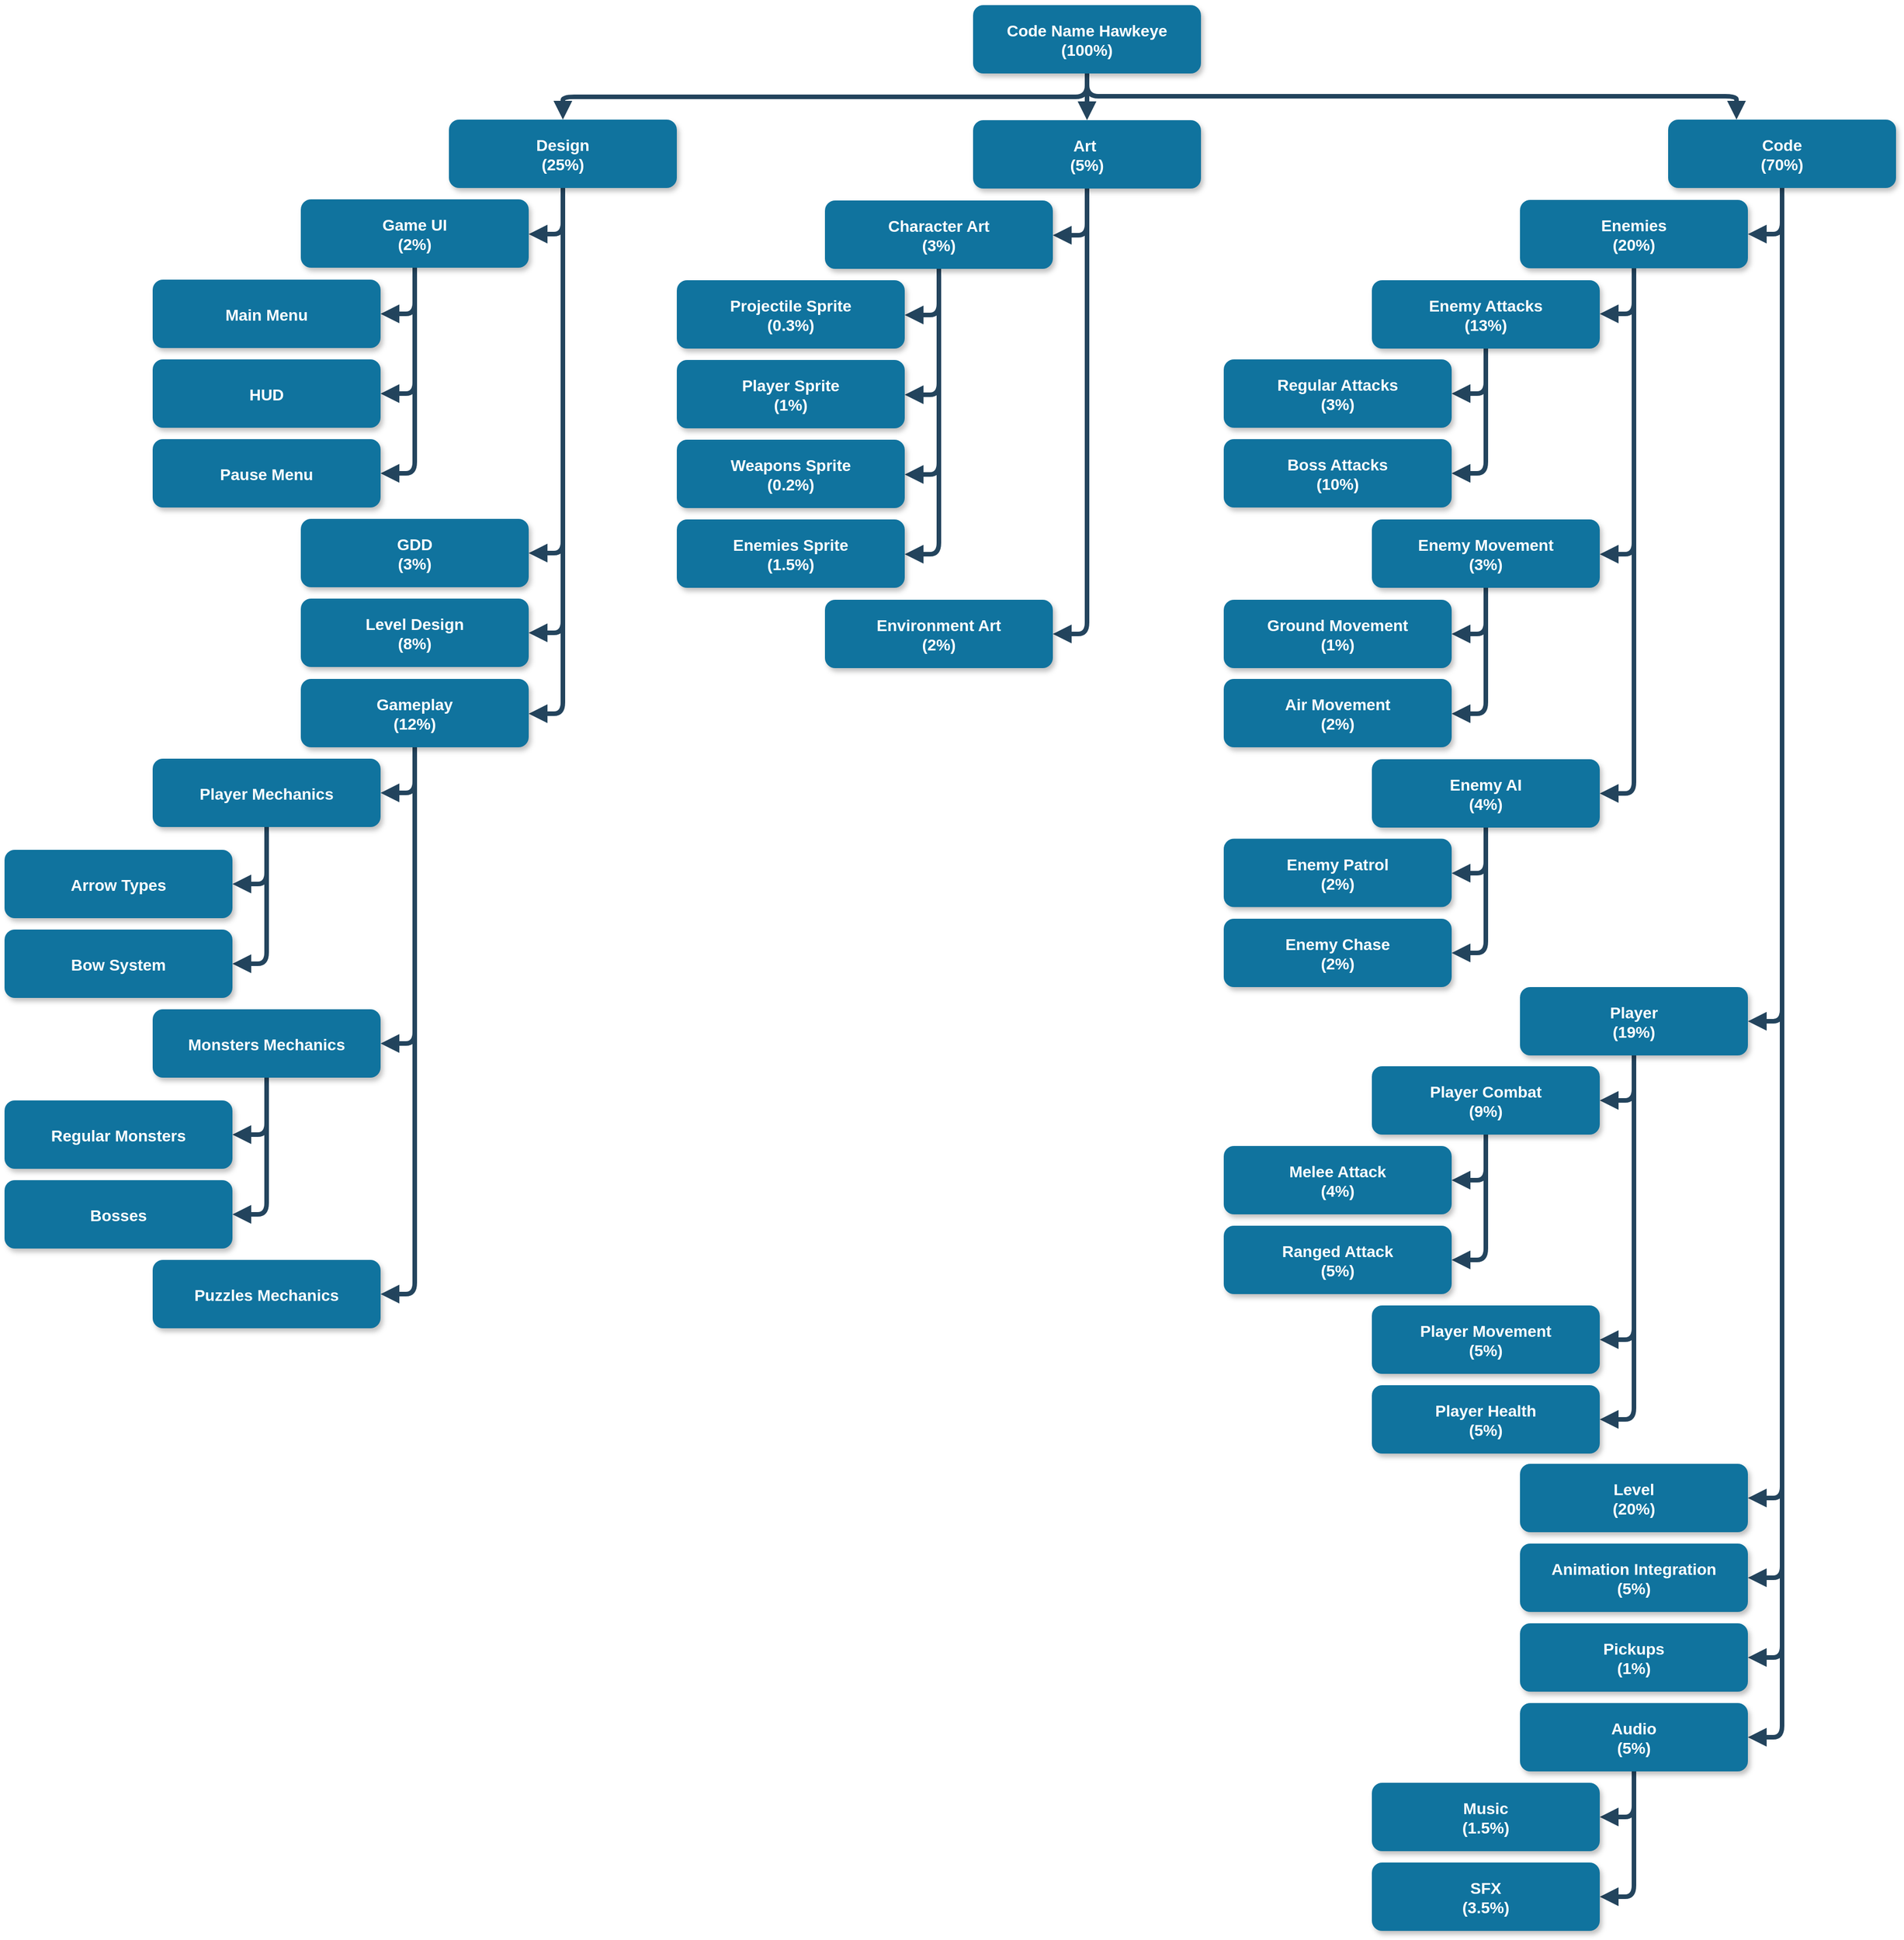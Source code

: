 <mxfile version="14.8.5" type="github"><diagram name="Page-1" id="97916047-d0de-89f5-080d-49f4d83e522f"><mxGraphModel dx="4822.5" dy="4020" grid="1" gridSize="10" guides="1" tooltips="1" connect="1" arrows="1" fold="1" page="1" pageScale="1.5" pageWidth="1169" pageHeight="827" background="none" math="0" shadow="0"><root><mxCell id="0"/><mxCell id="1" parent="0"/><mxCell id="UPtgJsn1r5AWcaeD9HDJ-103" style="edgeStyle=elbowEdgeStyle;orthogonalLoop=1;jettySize=auto;elbow=vertical;html=1;exitX=0.5;exitY=1;exitDx=0;exitDy=0;entryX=0.5;entryY=0;entryDx=0;entryDy=0;endArrow=block;endFill=1;strokeColor=#23445D;strokeWidth=4;" edge="1" parent="1" source="2" target="UPtgJsn1r5AWcaeD9HDJ-68"><mxGeometry relative="1" as="geometry"/></mxCell><mxCell id="UPtgJsn1r5AWcaeD9HDJ-105" style="edgeStyle=elbowEdgeStyle;orthogonalLoop=1;jettySize=auto;elbow=vertical;html=1;exitX=0.5;exitY=1;exitDx=0;exitDy=0;endArrow=block;endFill=1;strokeColor=#23445D;strokeWidth=4;" edge="1" parent="1" source="2" target="UPtgJsn1r5AWcaeD9HDJ-69"><mxGeometry relative="1" as="geometry"><Array as="points"><mxPoint x="1410" y="-1160.5"/><mxPoint x="1130" y="-1170.5"/></Array></mxGeometry></mxCell><mxCell id="UPtgJsn1r5AWcaeD9HDJ-179" style="edgeStyle=elbowEdgeStyle;orthogonalLoop=1;jettySize=auto;elbow=vertical;html=1;exitX=0.5;exitY=1;exitDx=0;exitDy=0;entryX=0.5;entryY=0;entryDx=0;entryDy=0;endArrow=block;endFill=1;strokeColor=#23445D;strokeWidth=4;" edge="1" parent="1" source="2" target="UPtgJsn1r5AWcaeD9HDJ-67"><mxGeometry relative="1" as="geometry"/></mxCell><mxCell id="2" value="Code Name Hawkeye&#10;(100%)" style="rounded=1;fillColor=#10739E;strokeColor=none;shadow=1;gradientColor=none;fontStyle=1;fontColor=#FFFFFF;fontSize=14;" parent="1" vertex="1"><mxGeometry x="740" y="-1240.5" width="200" height="60" as="geometry"/></mxCell><mxCell id="UPtgJsn1r5AWcaeD9HDJ-86" style="edgeStyle=elbowEdgeStyle;orthogonalLoop=1;jettySize=auto;elbow=vertical;html=1;exitX=0.5;exitY=1;exitDx=0;exitDy=0;endArrow=block;endFill=1;strokeColor=#23445D;strokeWidth=4;" edge="1" parent="1" source="UPtgJsn1r5AWcaeD9HDJ-55" target="UPtgJsn1r5AWcaeD9HDJ-80"><mxGeometry relative="1" as="geometry"><Array as="points"><mxPoint x="1300" y="-69"/></Array></mxGeometry></mxCell><mxCell id="UPtgJsn1r5AWcaeD9HDJ-156" style="edgeStyle=elbowEdgeStyle;orthogonalLoop=1;jettySize=auto;elbow=vertical;html=1;exitX=0.5;exitY=1;exitDx=0;exitDy=0;entryX=1;entryY=0.5;entryDx=0;entryDy=0;endArrow=block;endFill=1;strokeColor=#23445D;strokeWidth=4;" edge="1" parent="1" source="UPtgJsn1r5AWcaeD9HDJ-55" target="UPtgJsn1r5AWcaeD9HDJ-79"><mxGeometry relative="1" as="geometry"><Array as="points"><mxPoint x="1310" y="-279"/></Array></mxGeometry></mxCell><mxCell id="UPtgJsn1r5AWcaeD9HDJ-157" style="edgeStyle=elbowEdgeStyle;orthogonalLoop=1;jettySize=auto;elbow=vertical;html=1;exitX=0.5;exitY=1;exitDx=0;exitDy=0;entryX=1;entryY=0.5;entryDx=0;entryDy=0;endArrow=block;endFill=1;strokeColor=#23445D;strokeWidth=4;" edge="1" parent="1" source="UPtgJsn1r5AWcaeD9HDJ-55" target="UPtgJsn1r5AWcaeD9HDJ-133"><mxGeometry relative="1" as="geometry"><Array as="points"><mxPoint x="1300" y="1"/></Array></mxGeometry></mxCell><mxCell id="UPtgJsn1r5AWcaeD9HDJ-55" value="Player&#10;(19%)" style="rounded=1;fillColor=#10739E;strokeColor=none;shadow=1;gradientColor=none;fontStyle=1;fontColor=#FFFFFF;fontSize=14;" vertex="1" parent="1"><mxGeometry x="1220" y="-378.5" width="200" height="60" as="geometry"/></mxCell><mxCell id="UPtgJsn1r5AWcaeD9HDJ-88" style="edgeStyle=elbowEdgeStyle;orthogonalLoop=1;jettySize=auto;elbow=vertical;html=1;exitX=0.5;exitY=1;exitDx=0;exitDy=0;endArrow=block;endFill=1;strokeColor=#23445D;strokeWidth=4;" edge="1" parent="1" source="UPtgJsn1r5AWcaeD9HDJ-56" target="UPtgJsn1r5AWcaeD9HDJ-87"><mxGeometry relative="1" as="geometry"><Array as="points"><mxPoint x="1290" y="-969.5"/></Array></mxGeometry></mxCell><mxCell id="UPtgJsn1r5AWcaeD9HDJ-151" style="edgeStyle=elbowEdgeStyle;orthogonalLoop=1;jettySize=auto;elbow=vertical;html=1;exitX=0.5;exitY=1;exitDx=0;exitDy=0;entryX=1;entryY=0.5;entryDx=0;entryDy=0;endArrow=block;endFill=1;strokeColor=#23445D;strokeWidth=4;" edge="1" parent="1" source="UPtgJsn1r5AWcaeD9HDJ-56" target="UPtgJsn1r5AWcaeD9HDJ-89"><mxGeometry relative="1" as="geometry"><Array as="points"><mxPoint x="1320" y="-758.5"/></Array></mxGeometry></mxCell><mxCell id="UPtgJsn1r5AWcaeD9HDJ-155" style="edgeStyle=elbowEdgeStyle;orthogonalLoop=1;jettySize=auto;elbow=vertical;html=1;exitX=0.5;exitY=1;exitDx=0;exitDy=0;entryX=1;entryY=0.5;entryDx=0;entryDy=0;endArrow=block;endFill=1;strokeColor=#23445D;strokeWidth=4;" edge="1" parent="1" source="UPtgJsn1r5AWcaeD9HDJ-56" target="UPtgJsn1r5AWcaeD9HDJ-97"><mxGeometry relative="1" as="geometry"><Array as="points"><mxPoint x="1320" y="-548.5"/><mxPoint x="1270" y="-689.5"/></Array></mxGeometry></mxCell><mxCell id="UPtgJsn1r5AWcaeD9HDJ-56" value="Enemies&#10;(20%)" style="rounded=1;fillColor=#10739E;strokeColor=none;shadow=1;gradientColor=none;fontStyle=1;fontColor=#FFFFFF;fontSize=14;" vertex="1" parent="1"><mxGeometry x="1220" y="-1069.5" width="200" height="60" as="geometry"/></mxCell><mxCell id="UPtgJsn1r5AWcaeD9HDJ-57" value="Bosses" style="rounded=1;fillColor=#10739E;strokeColor=none;shadow=1;gradientColor=none;fontStyle=1;fontColor=#FFFFFF;fontSize=14;" vertex="1" parent="1"><mxGeometry x="-110" y="-209" width="200" height="60" as="geometry"/></mxCell><mxCell id="UPtgJsn1r5AWcaeD9HDJ-119" style="edgeStyle=elbowEdgeStyle;orthogonalLoop=1;jettySize=auto;elbow=vertical;html=1;exitX=0.5;exitY=1;exitDx=0;exitDy=0;endArrow=block;endFill=1;strokeColor=#23445D;strokeWidth=4;" edge="1" parent="1" source="UPtgJsn1r5AWcaeD9HDJ-58" target="UPtgJsn1r5AWcaeD9HDJ-57"><mxGeometry relative="1" as="geometry"><Array as="points"><mxPoint x="110" y="-179"/></Array></mxGeometry></mxCell><mxCell id="UPtgJsn1r5AWcaeD9HDJ-127" style="edgeStyle=elbowEdgeStyle;orthogonalLoop=1;jettySize=auto;elbow=vertical;html=1;exitX=0.5;exitY=1;exitDx=0;exitDy=0;endArrow=block;endFill=1;strokeColor=#23445D;strokeWidth=4;" edge="1" parent="1" source="UPtgJsn1r5AWcaeD9HDJ-58" target="UPtgJsn1r5AWcaeD9HDJ-126"><mxGeometry relative="1" as="geometry"><Array as="points"><mxPoint x="100" y="-249"/></Array></mxGeometry></mxCell><mxCell id="UPtgJsn1r5AWcaeD9HDJ-58" value="Monsters Mechanics" style="rounded=1;fillColor=#10739E;strokeColor=none;shadow=1;gradientColor=none;fontStyle=1;fontColor=#FFFFFF;fontSize=14;" vertex="1" parent="1"><mxGeometry x="20" y="-359" width="200" height="60" as="geometry"/></mxCell><mxCell id="UPtgJsn1r5AWcaeD9HDJ-64" value="Puzzles Mechanics" style="rounded=1;fillColor=#10739E;strokeColor=none;shadow=1;gradientColor=none;fontStyle=1;fontColor=#FFFFFF;fontSize=14;" vertex="1" parent="1"><mxGeometry x="20" y="-139" width="200" height="60" as="geometry"/></mxCell><mxCell id="UPtgJsn1r5AWcaeD9HDJ-65" value="Arrow Types" style="rounded=1;fillColor=#10739E;strokeColor=none;shadow=1;gradientColor=none;fontStyle=1;fontColor=#FFFFFF;fontSize=14;" vertex="1" parent="1"><mxGeometry x="-110" y="-499" width="200" height="60" as="geometry"/></mxCell><mxCell id="UPtgJsn1r5AWcaeD9HDJ-148" style="edgeStyle=elbowEdgeStyle;orthogonalLoop=1;jettySize=auto;elbow=vertical;html=1;exitX=0.5;exitY=1;exitDx=0;exitDy=0;entryX=1;entryY=0.5;entryDx=0;entryDy=0;endArrow=block;endFill=1;strokeColor=#23445D;strokeWidth=4;" edge="1" parent="1" target="UPtgJsn1r5AWcaeD9HDJ-70"><mxGeometry relative="1" as="geometry"><mxPoint x="840" y="-1089" as="sourcePoint"/><Array as="points"><mxPoint x="820" y="-1038.5"/></Array></mxGeometry></mxCell><mxCell id="UPtgJsn1r5AWcaeD9HDJ-149" style="edgeStyle=elbowEdgeStyle;orthogonalLoop=1;jettySize=auto;elbow=vertical;html=1;exitX=0.5;exitY=1;exitDx=0;exitDy=0;entryX=1;entryY=0.5;entryDx=0;entryDy=0;endArrow=block;endFill=1;strokeColor=#23445D;strokeWidth=4;" edge="1" parent="1" target="UPtgJsn1r5AWcaeD9HDJ-114"><mxGeometry relative="1" as="geometry"><mxPoint x="840" y="-1089" as="sourcePoint"/><Array as="points"><mxPoint x="810" y="-688.5"/><mxPoint x="820" y="-708.5"/><mxPoint x="820" y="-758.5"/></Array></mxGeometry></mxCell><mxCell id="UPtgJsn1r5AWcaeD9HDJ-67" value="Art &#10;(5%)" style="rounded=1;fillColor=#10739E;strokeColor=none;shadow=1;gradientColor=none;fontStyle=1;fontColor=#FFFFFF;fontSize=14;" vertex="1" parent="1"><mxGeometry x="740" y="-1139.5" width="200" height="60" as="geometry"/></mxCell><mxCell id="UPtgJsn1r5AWcaeD9HDJ-138" style="edgeStyle=elbowEdgeStyle;orthogonalLoop=1;jettySize=auto;elbow=vertical;html=1;exitX=0.5;exitY=1;exitDx=0;exitDy=0;entryX=1;entryY=0.5;entryDx=0;entryDy=0;endArrow=block;endFill=1;strokeColor=#23445D;strokeWidth=4;" edge="1" parent="1" source="UPtgJsn1r5AWcaeD9HDJ-68" target="UPtgJsn1r5AWcaeD9HDJ-110"><mxGeometry relative="1" as="geometry"><Array as="points"><mxPoint x="370" y="-1039.5"/><mxPoint x="340" y="-1050"/><mxPoint x="230" y="-1030"/></Array></mxGeometry></mxCell><mxCell id="UPtgJsn1r5AWcaeD9HDJ-165" style="edgeStyle=elbowEdgeStyle;orthogonalLoop=1;jettySize=auto;elbow=vertical;html=1;exitX=0.5;exitY=1;exitDx=0;exitDy=0;entryX=1;entryY=0.5;entryDx=0;entryDy=0;endArrow=block;endFill=1;strokeColor=#23445D;strokeWidth=4;" edge="1" parent="1" source="UPtgJsn1r5AWcaeD9HDJ-68" target="UPtgJsn1r5AWcaeD9HDJ-111"><mxGeometry relative="1" as="geometry"><Array as="points"><mxPoint x="370" y="-759.5"/></Array></mxGeometry></mxCell><mxCell id="UPtgJsn1r5AWcaeD9HDJ-166" style="edgeStyle=elbowEdgeStyle;orthogonalLoop=1;jettySize=auto;elbow=vertical;html=1;exitX=0.5;exitY=1;exitDx=0;exitDy=0;entryX=1;entryY=0.5;entryDx=0;entryDy=0;endArrow=block;endFill=1;strokeColor=#23445D;strokeWidth=4;" edge="1" parent="1" source="UPtgJsn1r5AWcaeD9HDJ-68" target="UPtgJsn1r5AWcaeD9HDJ-135"><mxGeometry relative="1" as="geometry"><Array as="points"><mxPoint x="370" y="-689.5"/></Array></mxGeometry></mxCell><mxCell id="UPtgJsn1r5AWcaeD9HDJ-167" style="edgeStyle=elbowEdgeStyle;orthogonalLoop=1;jettySize=auto;elbow=vertical;html=1;exitX=0.5;exitY=1;exitDx=0;exitDy=0;entryX=1;entryY=0.5;entryDx=0;entryDy=0;endArrow=block;endFill=1;strokeColor=#23445D;strokeWidth=4;" edge="1" parent="1" source="UPtgJsn1r5AWcaeD9HDJ-68" target="UPtgJsn1r5AWcaeD9HDJ-107"><mxGeometry relative="1" as="geometry"><Array as="points"><mxPoint x="370" y="-618.5"/></Array></mxGeometry></mxCell><mxCell id="UPtgJsn1r5AWcaeD9HDJ-68" value="Design &#10;(25%)" style="rounded=1;fillColor=#10739E;strokeColor=none;shadow=1;gradientColor=none;fontStyle=1;fontColor=#FFFFFF;fontSize=14;" vertex="1" parent="1"><mxGeometry x="280" y="-1140" width="200" height="60" as="geometry"/></mxCell><mxCell id="UPtgJsn1r5AWcaeD9HDJ-129" style="edgeStyle=elbowEdgeStyle;orthogonalLoop=1;jettySize=auto;elbow=vertical;html=1;exitX=0.5;exitY=1;exitDx=0;exitDy=0;endArrow=block;endFill=1;strokeColor=#23445D;strokeWidth=4;" edge="1" parent="1" source="UPtgJsn1r5AWcaeD9HDJ-69" target="UPtgJsn1r5AWcaeD9HDJ-56"><mxGeometry relative="1" as="geometry"><Array as="points"><mxPoint x="1430" y="-1039.5"/></Array></mxGeometry></mxCell><mxCell id="UPtgJsn1r5AWcaeD9HDJ-130" style="edgeStyle=elbowEdgeStyle;orthogonalLoop=1;jettySize=auto;elbow=vertical;html=1;exitX=0.5;exitY=1;exitDx=0;exitDy=0;endArrow=block;endFill=1;strokeColor=#23445D;strokeWidth=4;" edge="1" parent="1" source="UPtgJsn1r5AWcaeD9HDJ-69" target="UPtgJsn1r5AWcaeD9HDJ-55"><mxGeometry relative="1" as="geometry"><Array as="points"><mxPoint x="1440" y="-348.5"/><mxPoint x="1440" y="-328.5"/><mxPoint x="1450" y="-509.5"/><mxPoint x="1450" y="-488.5"/></Array></mxGeometry></mxCell><mxCell id="UPtgJsn1r5AWcaeD9HDJ-181" style="edgeStyle=elbowEdgeStyle;orthogonalLoop=1;jettySize=auto;elbow=vertical;html=1;exitX=0.5;exitY=1;exitDx=0;exitDy=0;endArrow=block;endFill=1;strokeColor=#23445D;strokeWidth=4;" edge="1" parent="1" source="UPtgJsn1r5AWcaeD9HDJ-69" target="UPtgJsn1r5AWcaeD9HDJ-180"><mxGeometry relative="1" as="geometry"><Array as="points"><mxPoint x="1440" y="70"/></Array></mxGeometry></mxCell><mxCell id="UPtgJsn1r5AWcaeD9HDJ-183" style="edgeStyle=elbowEdgeStyle;orthogonalLoop=1;jettySize=auto;elbow=vertical;html=1;exitX=0.5;exitY=1;exitDx=0;exitDy=0;entryX=1;entryY=0.5;entryDx=0;entryDy=0;endArrow=block;endFill=1;strokeColor=#23445D;strokeWidth=4;" edge="1" parent="1" source="UPtgJsn1r5AWcaeD9HDJ-69" target="UPtgJsn1r5AWcaeD9HDJ-182"><mxGeometry relative="1" as="geometry"><Array as="points"><mxPoint x="1440" y="140"/></Array></mxGeometry></mxCell><mxCell id="UPtgJsn1r5AWcaeD9HDJ-185" style="edgeStyle=elbowEdgeStyle;orthogonalLoop=1;jettySize=auto;elbow=vertical;html=1;exitX=0.5;exitY=1;exitDx=0;exitDy=0;entryX=1;entryY=0.5;entryDx=0;entryDy=0;endArrow=block;endFill=1;strokeColor=#23445D;strokeWidth=4;" edge="1" parent="1" source="UPtgJsn1r5AWcaeD9HDJ-69" target="UPtgJsn1r5AWcaeD9HDJ-184"><mxGeometry relative="1" as="geometry"><Array as="points"><mxPoint x="1430" y="210"/></Array></mxGeometry></mxCell><mxCell id="UPtgJsn1r5AWcaeD9HDJ-189" style="edgeStyle=elbowEdgeStyle;orthogonalLoop=1;jettySize=auto;elbow=vertical;html=1;exitX=0.5;exitY=1;exitDx=0;exitDy=0;entryX=1;entryY=0.5;entryDx=0;entryDy=0;endArrow=block;endFill=1;strokeColor=#23445D;strokeWidth=4;" edge="1" parent="1" source="UPtgJsn1r5AWcaeD9HDJ-69" target="UPtgJsn1r5AWcaeD9HDJ-186"><mxGeometry relative="1" as="geometry"><Array as="points"><mxPoint x="1440" y="280"/></Array></mxGeometry></mxCell><mxCell id="UPtgJsn1r5AWcaeD9HDJ-69" value="Code&#10;(70%)" style="rounded=1;fillColor=#10739E;strokeColor=none;shadow=1;gradientColor=none;fontStyle=1;fontColor=#FFFFFF;fontSize=14;" vertex="1" parent="1"><mxGeometry x="1350" y="-1140" width="200" height="60" as="geometry"/></mxCell><mxCell id="UPtgJsn1r5AWcaeD9HDJ-145" style="edgeStyle=elbowEdgeStyle;orthogonalLoop=1;jettySize=auto;elbow=vertical;html=1;exitX=0.5;exitY=1;exitDx=0;exitDy=0;entryX=1;entryY=0.5;entryDx=0;entryDy=0;endArrow=block;endFill=1;strokeColor=#23445D;strokeWidth=4;" edge="1" parent="1" source="UPtgJsn1r5AWcaeD9HDJ-70" target="UPtgJsn1r5AWcaeD9HDJ-74"><mxGeometry relative="1" as="geometry"><Array as="points"><mxPoint x="700" y="-968.5"/></Array></mxGeometry></mxCell><mxCell id="UPtgJsn1r5AWcaeD9HDJ-146" style="edgeStyle=elbowEdgeStyle;orthogonalLoop=1;jettySize=auto;elbow=vertical;html=1;exitX=0.5;exitY=1;exitDx=0;exitDy=0;entryX=1;entryY=0.5;entryDx=0;entryDy=0;endArrow=block;endFill=1;strokeColor=#23445D;strokeWidth=4;" edge="1" parent="1" source="UPtgJsn1r5AWcaeD9HDJ-70" target="UPtgJsn1r5AWcaeD9HDJ-71"><mxGeometry relative="1" as="geometry"><Array as="points"><mxPoint x="700" y="-898.5"/></Array></mxGeometry></mxCell><mxCell id="UPtgJsn1r5AWcaeD9HDJ-147" style="edgeStyle=elbowEdgeStyle;orthogonalLoop=1;jettySize=auto;elbow=vertical;html=1;exitX=0.5;exitY=1;exitDx=0;exitDy=0;entryX=1;entryY=0.5;entryDx=0;entryDy=0;endArrow=block;endFill=1;strokeColor=#23445D;strokeWidth=4;" edge="1" parent="1" source="UPtgJsn1r5AWcaeD9HDJ-70" target="UPtgJsn1r5AWcaeD9HDJ-73"><mxGeometry relative="1" as="geometry"><Array as="points"><mxPoint x="700" y="-828.5"/></Array></mxGeometry></mxCell><mxCell id="UPtgJsn1r5AWcaeD9HDJ-188" style="edgeStyle=elbowEdgeStyle;orthogonalLoop=1;jettySize=auto;elbow=vertical;html=1;exitX=0.5;exitY=1;exitDx=0;exitDy=0;entryX=1;entryY=0.5;entryDx=0;entryDy=0;endArrow=block;endFill=1;strokeColor=#23445D;strokeWidth=4;" edge="1" parent="1" source="UPtgJsn1r5AWcaeD9HDJ-70" target="UPtgJsn1r5AWcaeD9HDJ-187"><mxGeometry relative="1" as="geometry"><Array as="points"><mxPoint x="700" y="-758.5"/></Array></mxGeometry></mxCell><mxCell id="UPtgJsn1r5AWcaeD9HDJ-70" value="Character Art&#10;(3%)" style="rounded=1;fillColor=#10739E;strokeColor=none;shadow=1;gradientColor=none;fontStyle=1;fontColor=#FFFFFF;fontSize=14;" vertex="1" parent="1"><mxGeometry x="610" y="-1069" width="200" height="60" as="geometry"/></mxCell><mxCell id="UPtgJsn1r5AWcaeD9HDJ-71" value="Player Sprite&#10;(1%)" style="rounded=1;fillColor=#10739E;strokeColor=none;shadow=1;gradientColor=none;fontStyle=1;fontColor=#FFFFFF;fontSize=14;" vertex="1" parent="1"><mxGeometry x="480" y="-929" width="200" height="60" as="geometry"/></mxCell><mxCell id="UPtgJsn1r5AWcaeD9HDJ-73" value="Weapons Sprite&#10;(0.2%)" style="rounded=1;fillColor=#10739E;strokeColor=none;shadow=1;gradientColor=none;fontStyle=1;fontColor=#FFFFFF;fontSize=14;" vertex="1" parent="1"><mxGeometry x="480" y="-859" width="200" height="60" as="geometry"/></mxCell><mxCell id="UPtgJsn1r5AWcaeD9HDJ-125" style="edgeStyle=elbowEdgeStyle;orthogonalLoop=1;jettySize=auto;elbow=vertical;html=1;exitX=0.5;exitY=1;exitDx=0;exitDy=0;endArrow=block;endFill=1;strokeColor=#23445D;strokeWidth=4;" edge="1" parent="1" source="UPtgJsn1r5AWcaeD9HDJ-78" target="UPtgJsn1r5AWcaeD9HDJ-65"><mxGeometry relative="1" as="geometry"><Array as="points"><mxPoint x="180" y="-469"/></Array></mxGeometry></mxCell><mxCell id="UPtgJsn1r5AWcaeD9HDJ-142" style="edgeStyle=elbowEdgeStyle;orthogonalLoop=1;jettySize=auto;elbow=vertical;html=1;exitX=0.5;exitY=1;exitDx=0;exitDy=0;entryX=1;entryY=0.5;entryDx=0;entryDy=0;endArrow=block;endFill=1;strokeColor=#23445D;strokeWidth=4;" edge="1" parent="1" source="UPtgJsn1r5AWcaeD9HDJ-78" target="UPtgJsn1r5AWcaeD9HDJ-141"><mxGeometry relative="1" as="geometry"><Array as="points"><mxPoint x="110" y="-399"/><mxPoint x="10" y="-369"/></Array></mxGeometry></mxCell><mxCell id="UPtgJsn1r5AWcaeD9HDJ-78" value="Player Mechanics" style="rounded=1;fillColor=#10739E;strokeColor=none;shadow=1;gradientColor=none;fontStyle=1;fontColor=#FFFFFF;fontSize=14;" vertex="1" parent="1"><mxGeometry x="20" y="-579" width="200" height="60" as="geometry"/></mxCell><mxCell id="UPtgJsn1r5AWcaeD9HDJ-83" style="edgeStyle=elbowEdgeStyle;orthogonalLoop=1;jettySize=auto;elbow=vertical;html=1;exitX=0.5;exitY=1;exitDx=0;exitDy=0;endArrow=block;endFill=1;strokeColor=#23445D;strokeWidth=4;" edge="1" parent="1" source="UPtgJsn1r5AWcaeD9HDJ-79" target="UPtgJsn1r5AWcaeD9HDJ-82"><mxGeometry relative="1" as="geometry"><Array as="points"><mxPoint x="1190" y="-209"/></Array></mxGeometry></mxCell><mxCell id="UPtgJsn1r5AWcaeD9HDJ-84" style="edgeStyle=elbowEdgeStyle;orthogonalLoop=1;jettySize=auto;elbow=vertical;html=1;exitX=0.5;exitY=1;exitDx=0;exitDy=0;endArrow=block;endFill=1;strokeColor=#23445D;strokeWidth=4;" edge="1" parent="1" source="UPtgJsn1r5AWcaeD9HDJ-79" target="UPtgJsn1r5AWcaeD9HDJ-81"><mxGeometry relative="1" as="geometry"><Array as="points"><mxPoint x="1180" y="-139"/><mxPoint x="1180" y="-109"/></Array></mxGeometry></mxCell><mxCell id="UPtgJsn1r5AWcaeD9HDJ-79" value="Player Combat&#10;(9%)" style="rounded=1;fillColor=#10739E;strokeColor=none;shadow=1;gradientColor=none;fontStyle=1;fontColor=#FFFFFF;fontSize=14;" vertex="1" parent="1"><mxGeometry x="1090" y="-309" width="200" height="60" as="geometry"/></mxCell><mxCell id="UPtgJsn1r5AWcaeD9HDJ-80" value="Player Movement&#10;(5%)" style="rounded=1;fillColor=#10739E;strokeColor=none;shadow=1;gradientColor=none;fontStyle=1;fontColor=#FFFFFF;fontSize=14;" vertex="1" parent="1"><mxGeometry x="1090" y="-99" width="200" height="60" as="geometry"/></mxCell><mxCell id="UPtgJsn1r5AWcaeD9HDJ-81" value="Ranged Attack&#10;(5%)" style="rounded=1;fillColor=#10739E;strokeColor=none;shadow=1;gradientColor=none;fontStyle=1;fontColor=#FFFFFF;fontSize=14;" vertex="1" parent="1"><mxGeometry x="960" y="-169" width="200" height="60" as="geometry"/></mxCell><mxCell id="UPtgJsn1r5AWcaeD9HDJ-82" value="Melee Attack&#10;(4%)" style="rounded=1;fillColor=#10739E;strokeColor=none;shadow=1;gradientColor=none;fontStyle=1;fontColor=#FFFFFF;fontSize=14;" vertex="1" parent="1"><mxGeometry x="960" y="-239" width="200" height="60" as="geometry"/></mxCell><mxCell id="UPtgJsn1r5AWcaeD9HDJ-176" style="edgeStyle=elbowEdgeStyle;orthogonalLoop=1;jettySize=auto;elbow=vertical;html=1;exitX=0.5;exitY=1;exitDx=0;exitDy=0;entryX=1;entryY=0.5;entryDx=0;entryDy=0;endArrow=block;endFill=1;strokeColor=#23445D;strokeWidth=4;" edge="1" parent="1" source="UPtgJsn1r5AWcaeD9HDJ-87" target="UPtgJsn1r5AWcaeD9HDJ-172"><mxGeometry relative="1" as="geometry"><Array as="points"><mxPoint x="1180" y="-899.5"/></Array></mxGeometry></mxCell><mxCell id="UPtgJsn1r5AWcaeD9HDJ-178" style="edgeStyle=elbowEdgeStyle;orthogonalLoop=1;jettySize=auto;elbow=vertical;html=1;exitX=0.5;exitY=1;exitDx=0;exitDy=0;entryX=1;entryY=0.5;entryDx=0;entryDy=0;endArrow=block;endFill=1;strokeColor=#23445D;strokeWidth=4;" edge="1" parent="1" source="UPtgJsn1r5AWcaeD9HDJ-87" target="UPtgJsn1r5AWcaeD9HDJ-171"><mxGeometry relative="1" as="geometry"><Array as="points"><mxPoint x="1170" y="-829.5"/></Array></mxGeometry></mxCell><mxCell id="UPtgJsn1r5AWcaeD9HDJ-87" value="Enemy Attacks&#10;(13%)" style="rounded=1;fillColor=#10739E;strokeColor=none;shadow=1;gradientColor=none;fontStyle=1;fontColor=#FFFFFF;fontSize=14;" vertex="1" parent="1"><mxGeometry x="1090" y="-999" width="200" height="60" as="geometry"/></mxCell><mxCell id="UPtgJsn1r5AWcaeD9HDJ-153" style="edgeStyle=elbowEdgeStyle;orthogonalLoop=1;jettySize=auto;elbow=vertical;html=1;exitX=0.5;exitY=1;exitDx=0;exitDy=0;entryX=1;entryY=0.5;entryDx=0;entryDy=0;endArrow=block;endFill=1;strokeColor=#23445D;strokeWidth=4;" edge="1" parent="1" source="UPtgJsn1r5AWcaeD9HDJ-89" target="UPtgJsn1r5AWcaeD9HDJ-95"><mxGeometry relative="1" as="geometry"><Array as="points"><mxPoint x="1190" y="-688.5"/></Array></mxGeometry></mxCell><mxCell id="UPtgJsn1r5AWcaeD9HDJ-154" style="edgeStyle=elbowEdgeStyle;orthogonalLoop=1;jettySize=auto;elbow=vertical;html=1;exitX=0.5;exitY=1;exitDx=0;exitDy=0;entryX=1;entryY=0.5;entryDx=0;entryDy=0;endArrow=block;endFill=1;strokeColor=#23445D;strokeWidth=4;" edge="1" parent="1" source="UPtgJsn1r5AWcaeD9HDJ-89" target="UPtgJsn1r5AWcaeD9HDJ-94"><mxGeometry relative="1" as="geometry"><Array as="points"><mxPoint x="1180" y="-618.5"/></Array></mxGeometry></mxCell><mxCell id="UPtgJsn1r5AWcaeD9HDJ-89" value="Enemy Movement&#10;(3%)" style="rounded=1;fillColor=#10739E;strokeColor=none;shadow=1;gradientColor=none;fontStyle=1;fontColor=#FFFFFF;fontSize=14;" vertex="1" parent="1"><mxGeometry x="1090" y="-789" width="200" height="60" as="geometry"/></mxCell><mxCell id="UPtgJsn1r5AWcaeD9HDJ-90" value="Enemy Patrol&#10;(2%)" style="rounded=1;fillColor=#10739E;strokeColor=none;shadow=1;gradientColor=none;fontStyle=1;fontColor=#FFFFFF;fontSize=14;" vertex="1" parent="1"><mxGeometry x="960" y="-508.75" width="200" height="60" as="geometry"/></mxCell><mxCell id="UPtgJsn1r5AWcaeD9HDJ-91" value="Enemy Chase&#10;(2%)" style="rounded=1;fillColor=#10739E;strokeColor=none;shadow=1;gradientColor=none;fontStyle=1;fontColor=#FFFFFF;fontSize=14;" vertex="1" parent="1"><mxGeometry x="960" y="-438.5" width="200" height="60" as="geometry"/></mxCell><mxCell id="UPtgJsn1r5AWcaeD9HDJ-94" value="Air Movement&#10;(2%)" style="rounded=1;fillColor=#10739E;strokeColor=none;shadow=1;gradientColor=none;fontStyle=1;fontColor=#FFFFFF;fontSize=14;" vertex="1" parent="1"><mxGeometry x="960" y="-649" width="200" height="60" as="geometry"/></mxCell><mxCell id="UPtgJsn1r5AWcaeD9HDJ-95" value="Ground Movement&#10;(1%)" style="rounded=1;fillColor=#10739E;strokeColor=none;shadow=1;gradientColor=none;fontStyle=1;fontColor=#FFFFFF;fontSize=14;" vertex="1" parent="1"><mxGeometry x="960" y="-718.5" width="200" height="60" as="geometry"/></mxCell><mxCell id="UPtgJsn1r5AWcaeD9HDJ-99" style="edgeStyle=elbowEdgeStyle;orthogonalLoop=1;jettySize=auto;elbow=vertical;html=1;exitX=0.5;exitY=1;exitDx=0;exitDy=0;endArrow=block;endFill=1;strokeColor=#23445D;strokeWidth=4;" edge="1" parent="1" source="UPtgJsn1r5AWcaeD9HDJ-97" target="UPtgJsn1r5AWcaeD9HDJ-91"><mxGeometry relative="1" as="geometry"><Array as="points"><mxPoint x="1180" y="-408.5"/></Array></mxGeometry></mxCell><mxCell id="UPtgJsn1r5AWcaeD9HDJ-100" style="edgeStyle=elbowEdgeStyle;orthogonalLoop=1;jettySize=auto;elbow=vertical;html=1;exitX=0.5;exitY=1;exitDx=0;exitDy=0;endArrow=block;endFill=1;strokeColor=#23445D;strokeWidth=4;" edge="1" parent="1" source="UPtgJsn1r5AWcaeD9HDJ-97" target="UPtgJsn1r5AWcaeD9HDJ-90"><mxGeometry relative="1" as="geometry"><Array as="points"><mxPoint x="1180" y="-478.5"/></Array></mxGeometry></mxCell><mxCell id="UPtgJsn1r5AWcaeD9HDJ-97" value="Enemy AI&#10;(4%)" style="rounded=1;fillColor=#10739E;strokeColor=none;shadow=1;gradientColor=none;fontStyle=1;fontColor=#FFFFFF;fontSize=14;" vertex="1" parent="1"><mxGeometry x="1090" y="-578.5" width="200" height="60" as="geometry"/></mxCell><mxCell id="UPtgJsn1r5AWcaeD9HDJ-117" style="edgeStyle=elbowEdgeStyle;orthogonalLoop=1;jettySize=auto;elbow=vertical;html=1;exitX=0.5;exitY=1;exitDx=0;exitDy=0;endArrow=block;endFill=1;strokeColor=#23445D;strokeWidth=4;" edge="1" parent="1" source="UPtgJsn1r5AWcaeD9HDJ-107" target="UPtgJsn1r5AWcaeD9HDJ-78"><mxGeometry relative="1" as="geometry"><Array as="points"><mxPoint x="240" y="-549"/><mxPoint x="240" y="-539.5"/><mxPoint x="240" y="-469.5"/></Array></mxGeometry></mxCell><mxCell id="UPtgJsn1r5AWcaeD9HDJ-118" style="edgeStyle=elbowEdgeStyle;orthogonalLoop=1;jettySize=auto;elbow=vertical;html=1;exitX=0.5;exitY=1;exitDx=0;exitDy=0;endArrow=block;endFill=1;strokeColor=#23445D;strokeWidth=4;" edge="1" parent="1" source="UPtgJsn1r5AWcaeD9HDJ-107" target="UPtgJsn1r5AWcaeD9HDJ-58"><mxGeometry relative="1" as="geometry"><Array as="points"><mxPoint x="240" y="-329"/><mxPoint x="170" y="-309.5"/></Array></mxGeometry></mxCell><mxCell id="UPtgJsn1r5AWcaeD9HDJ-143" style="edgeStyle=elbowEdgeStyle;orthogonalLoop=1;jettySize=auto;elbow=vertical;html=1;exitX=0.5;exitY=1;exitDx=0;exitDy=0;entryX=1;entryY=0.5;entryDx=0;entryDy=0;endArrow=block;endFill=1;strokeColor=#23445D;strokeWidth=4;" edge="1" parent="1" source="UPtgJsn1r5AWcaeD9HDJ-107" target="UPtgJsn1r5AWcaeD9HDJ-64"><mxGeometry relative="1" as="geometry"><Array as="points"><mxPoint x="240" y="-109"/><mxPoint x="250" y="-89"/></Array></mxGeometry></mxCell><mxCell id="UPtgJsn1r5AWcaeD9HDJ-107" value="Gameplay&#10;(12%)" style="rounded=1;fillColor=#10739E;strokeColor=none;shadow=1;gradientColor=none;fontStyle=1;fontColor=#FFFFFF;fontSize=14;" vertex="1" parent="1"><mxGeometry x="150" y="-649" width="200" height="60" as="geometry"/></mxCell><mxCell id="UPtgJsn1r5AWcaeD9HDJ-162" style="edgeStyle=elbowEdgeStyle;orthogonalLoop=1;jettySize=auto;elbow=vertical;html=1;exitX=0.5;exitY=1;exitDx=0;exitDy=0;entryX=1;entryY=0.5;entryDx=0;entryDy=0;endArrow=block;endFill=1;strokeColor=#23445D;strokeWidth=4;" edge="1" parent="1" source="UPtgJsn1r5AWcaeD9HDJ-110" target="UPtgJsn1r5AWcaeD9HDJ-160"><mxGeometry relative="1" as="geometry"><Array as="points"><mxPoint x="240" y="-969.5"/></Array></mxGeometry></mxCell><mxCell id="UPtgJsn1r5AWcaeD9HDJ-163" style="edgeStyle=elbowEdgeStyle;orthogonalLoop=1;jettySize=auto;elbow=vertical;html=1;exitX=0.5;exitY=1;exitDx=0;exitDy=0;entryX=1;entryY=0.5;entryDx=0;entryDy=0;endArrow=block;endFill=1;strokeColor=#23445D;strokeWidth=4;" edge="1" parent="1" source="UPtgJsn1r5AWcaeD9HDJ-110" target="UPtgJsn1r5AWcaeD9HDJ-158"><mxGeometry relative="1" as="geometry"><Array as="points"><mxPoint x="250" y="-899.5"/></Array></mxGeometry></mxCell><mxCell id="UPtgJsn1r5AWcaeD9HDJ-164" style="edgeStyle=elbowEdgeStyle;orthogonalLoop=1;jettySize=auto;elbow=vertical;html=1;exitX=0.5;exitY=1;exitDx=0;exitDy=0;entryX=1;entryY=0.5;entryDx=0;entryDy=0;endArrow=block;endFill=1;strokeColor=#23445D;strokeWidth=4;" edge="1" parent="1" source="UPtgJsn1r5AWcaeD9HDJ-110" target="UPtgJsn1r5AWcaeD9HDJ-161"><mxGeometry relative="1" as="geometry"><Array as="points"><mxPoint x="250" y="-829.5"/></Array></mxGeometry></mxCell><mxCell id="UPtgJsn1r5AWcaeD9HDJ-110" value="Game UI&#10;(2%)" style="rounded=1;fillColor=#10739E;strokeColor=none;shadow=1;gradientColor=none;fontStyle=1;fontColor=#FFFFFF;fontSize=14;" vertex="1" parent="1"><mxGeometry x="150" y="-1070" width="200" height="60" as="geometry"/></mxCell><mxCell id="UPtgJsn1r5AWcaeD9HDJ-111" value="GDD&#10;(3%)" style="rounded=1;fillColor=#10739E;strokeColor=none;shadow=1;gradientColor=none;fontStyle=1;fontColor=#FFFFFF;fontSize=14;" vertex="1" parent="1"><mxGeometry x="150" y="-789.5" width="200" height="60" as="geometry"/></mxCell><mxCell id="UPtgJsn1r5AWcaeD9HDJ-114" value="Environment Art&#10;(2%)" style="rounded=1;fillColor=#10739E;strokeColor=none;shadow=1;gradientColor=none;fontStyle=1;fontColor=#FFFFFF;fontSize=14;" vertex="1" parent="1"><mxGeometry x="610" y="-718.5" width="200" height="60" as="geometry"/></mxCell><mxCell id="UPtgJsn1r5AWcaeD9HDJ-120" style="edgeStyle=elbowEdgeStyle;orthogonalLoop=1;jettySize=auto;elbow=vertical;html=1;exitX=0.5;exitY=1;exitDx=0;exitDy=0;endArrow=block;endFill=1;strokeColor=#23445D;strokeWidth=4;" edge="1" parent="1"><mxGeometry relative="1" as="geometry"><mxPoint x="840" y="-1089" as="sourcePoint"/><mxPoint x="840" y="-1089" as="targetPoint"/></mxGeometry></mxCell><mxCell id="UPtgJsn1r5AWcaeD9HDJ-74" value="Projectile Sprite&#10;(0.3%)" style="rounded=1;fillColor=#10739E;strokeColor=none;shadow=1;gradientColor=none;fontStyle=1;fontColor=#FFFFFF;fontSize=14;" vertex="1" parent="1"><mxGeometry x="480" y="-999" width="200" height="60" as="geometry"/></mxCell><mxCell id="UPtgJsn1r5AWcaeD9HDJ-126" value="Regular Monsters" style="rounded=1;fillColor=#10739E;strokeColor=none;shadow=1;gradientColor=none;fontStyle=1;fontColor=#FFFFFF;fontSize=14;" vertex="1" parent="1"><mxGeometry x="-110" y="-279" width="200" height="60" as="geometry"/></mxCell><mxCell id="UPtgJsn1r5AWcaeD9HDJ-133" value="Player Health&#10;(5%)" style="rounded=1;fillColor=#10739E;strokeColor=none;shadow=1;gradientColor=none;fontStyle=1;fontColor=#FFFFFF;fontSize=14;" vertex="1" parent="1"><mxGeometry x="1090" y="-29" width="200" height="60" as="geometry"/></mxCell><mxCell id="UPtgJsn1r5AWcaeD9HDJ-135" value="Level Design&#10;(8%)" style="rounded=1;fillColor=#10739E;strokeColor=none;shadow=1;gradientColor=none;fontStyle=1;fontColor=#FFFFFF;fontSize=14;" vertex="1" parent="1"><mxGeometry x="150" y="-719.5" width="200" height="60" as="geometry"/></mxCell><mxCell id="UPtgJsn1r5AWcaeD9HDJ-141" value="Bow System" style="rounded=1;fillColor=#10739E;strokeColor=none;shadow=1;gradientColor=none;fontStyle=1;fontColor=#FFFFFF;fontSize=14;" vertex="1" parent="1"><mxGeometry x="-110" y="-429" width="200" height="60" as="geometry"/></mxCell><mxCell id="UPtgJsn1r5AWcaeD9HDJ-158" value="HUD" style="rounded=1;fillColor=#10739E;strokeColor=none;shadow=1;gradientColor=none;fontStyle=1;fontColor=#FFFFFF;fontSize=14;" vertex="1" parent="1"><mxGeometry x="20" y="-929.5" width="200" height="60" as="geometry"/></mxCell><mxCell id="UPtgJsn1r5AWcaeD9HDJ-160" value="Main Menu" style="rounded=1;fillColor=#10739E;strokeColor=none;shadow=1;gradientColor=none;fontStyle=1;fontColor=#FFFFFF;fontSize=14;" vertex="1" parent="1"><mxGeometry x="20" y="-999.5" width="200" height="60" as="geometry"/></mxCell><mxCell id="UPtgJsn1r5AWcaeD9HDJ-161" value="Pause Menu" style="rounded=1;fillColor=#10739E;strokeColor=none;shadow=1;gradientColor=none;fontStyle=1;fontColor=#FFFFFF;fontSize=14;" vertex="1" parent="1"><mxGeometry x="20" y="-859.5" width="200" height="60" as="geometry"/></mxCell><mxCell id="UPtgJsn1r5AWcaeD9HDJ-171" value="Boss Attacks&#10;(10%)" style="rounded=1;fillColor=#10739E;strokeColor=none;shadow=1;gradientColor=none;fontStyle=1;fontColor=#FFFFFF;fontSize=14;" vertex="1" parent="1"><mxGeometry x="960" y="-859.5" width="200" height="60" as="geometry"/></mxCell><mxCell id="UPtgJsn1r5AWcaeD9HDJ-172" value="Regular Attacks&#10;(3%)" style="rounded=1;fillColor=#10739E;strokeColor=none;shadow=1;gradientColor=none;fontStyle=1;fontColor=#FFFFFF;fontSize=14;" vertex="1" parent="1"><mxGeometry x="960" y="-929.5" width="200" height="60" as="geometry"/></mxCell><mxCell id="UPtgJsn1r5AWcaeD9HDJ-180" value="Level&#10;(20%)" style="rounded=1;fillColor=#10739E;strokeColor=none;shadow=1;gradientColor=none;fontStyle=1;fontColor=#FFFFFF;fontSize=14;" vertex="1" parent="1"><mxGeometry x="1220" y="40" width="200" height="60" as="geometry"/></mxCell><mxCell id="UPtgJsn1r5AWcaeD9HDJ-182" value="Animation Integration&#10;(5%)" style="rounded=1;fillColor=#10739E;strokeColor=none;shadow=1;gradientColor=none;fontStyle=1;fontColor=#FFFFFF;fontSize=14;" vertex="1" parent="1"><mxGeometry x="1220" y="110" width="200" height="60" as="geometry"/></mxCell><mxCell id="UPtgJsn1r5AWcaeD9HDJ-184" value="Pickups&#10;(1%)" style="rounded=1;fillColor=#10739E;strokeColor=none;shadow=1;gradientColor=none;fontStyle=1;fontColor=#FFFFFF;fontSize=14;" vertex="1" parent="1"><mxGeometry x="1220" y="180" width="200" height="60" as="geometry"/></mxCell><mxCell id="UPtgJsn1r5AWcaeD9HDJ-193" style="edgeStyle=elbowEdgeStyle;orthogonalLoop=1;jettySize=auto;elbow=vertical;html=1;exitX=0.5;exitY=1;exitDx=0;exitDy=0;entryX=1;entryY=0.5;entryDx=0;entryDy=0;endArrow=block;endFill=1;strokeColor=#23445D;strokeWidth=4;" edge="1" parent="1" source="UPtgJsn1r5AWcaeD9HDJ-186" target="UPtgJsn1r5AWcaeD9HDJ-190"><mxGeometry relative="1" as="geometry"><Array as="points"><mxPoint x="1310" y="350"/></Array></mxGeometry></mxCell><mxCell id="UPtgJsn1r5AWcaeD9HDJ-195" style="edgeStyle=elbowEdgeStyle;orthogonalLoop=1;jettySize=auto;elbow=vertical;html=1;exitX=0.5;exitY=1;exitDx=0;exitDy=0;entryX=1;entryY=0.5;entryDx=0;entryDy=0;endArrow=block;endFill=1;strokeColor=#23445D;strokeWidth=4;" edge="1" parent="1" source="UPtgJsn1r5AWcaeD9HDJ-186" target="UPtgJsn1r5AWcaeD9HDJ-191"><mxGeometry relative="1" as="geometry"><Array as="points"><mxPoint x="1310" y="420"/></Array></mxGeometry></mxCell><mxCell id="UPtgJsn1r5AWcaeD9HDJ-186" value="Audio &#10;(5%)" style="rounded=1;fillColor=#10739E;strokeColor=none;shadow=1;gradientColor=none;fontStyle=1;fontColor=#FFFFFF;fontSize=14;" vertex="1" parent="1"><mxGeometry x="1220" y="250" width="200" height="60" as="geometry"/></mxCell><mxCell id="UPtgJsn1r5AWcaeD9HDJ-187" value="Enemies Sprite&#10;(1.5%)" style="rounded=1;fillColor=#10739E;strokeColor=none;shadow=1;gradientColor=none;fontStyle=1;fontColor=#FFFFFF;fontSize=14;" vertex="1" parent="1"><mxGeometry x="480" y="-789" width="200" height="60" as="geometry"/></mxCell><mxCell id="UPtgJsn1r5AWcaeD9HDJ-190" value="Music&#10;(1.5%)" style="rounded=1;fillColor=#10739E;strokeColor=none;shadow=1;gradientColor=none;fontStyle=1;fontColor=#FFFFFF;fontSize=14;" vertex="1" parent="1"><mxGeometry x="1090" y="320" width="200" height="60" as="geometry"/></mxCell><mxCell id="UPtgJsn1r5AWcaeD9HDJ-191" value="SFX&#10;(3.5%)" style="rounded=1;fillColor=#10739E;strokeColor=none;shadow=1;gradientColor=none;fontStyle=1;fontColor=#FFFFFF;fontSize=14;" vertex="1" parent="1"><mxGeometry x="1090" y="390" width="200" height="60" as="geometry"/></mxCell></root></mxGraphModel></diagram></mxfile>